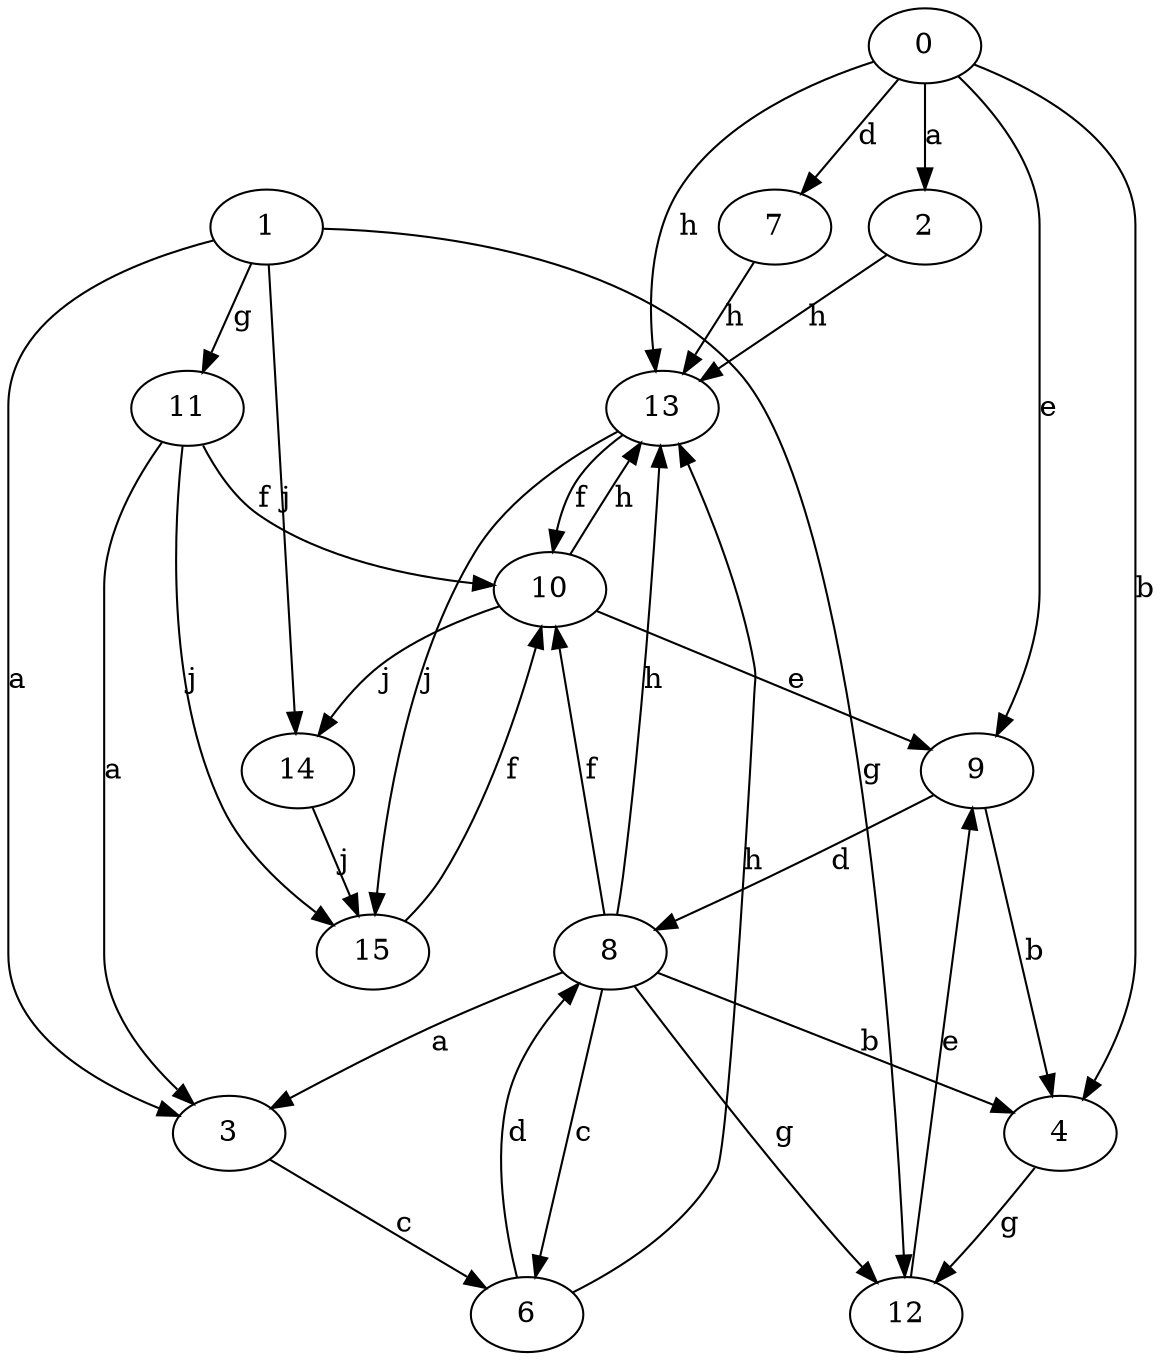 strict digraph  {
2;
3;
4;
0;
1;
6;
7;
8;
9;
10;
11;
12;
13;
14;
15;
2 -> 13  [label=h];
3 -> 6  [label=c];
4 -> 12  [label=g];
0 -> 2  [label=a];
0 -> 4  [label=b];
0 -> 7  [label=d];
0 -> 9  [label=e];
0 -> 13  [label=h];
1 -> 3  [label=a];
1 -> 11  [label=g];
1 -> 12  [label=g];
1 -> 14  [label=j];
6 -> 8  [label=d];
6 -> 13  [label=h];
7 -> 13  [label=h];
8 -> 3  [label=a];
8 -> 4  [label=b];
8 -> 6  [label=c];
8 -> 10  [label=f];
8 -> 12  [label=g];
8 -> 13  [label=h];
9 -> 4  [label=b];
9 -> 8  [label=d];
10 -> 9  [label=e];
10 -> 13  [label=h];
10 -> 14  [label=j];
11 -> 3  [label=a];
11 -> 10  [label=f];
11 -> 15  [label=j];
12 -> 9  [label=e];
13 -> 10  [label=f];
13 -> 15  [label=j];
14 -> 15  [label=j];
15 -> 10  [label=f];
}
